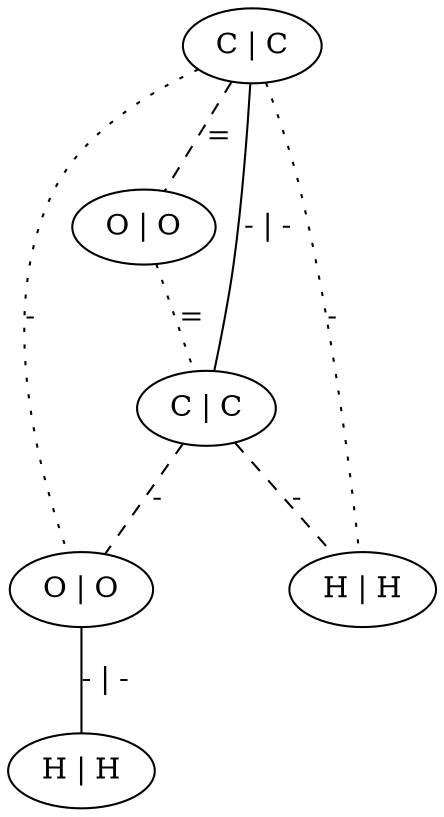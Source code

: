 graph G {
	0 [ label="C | C" ]
	1 [ label="O | O" ]
	2 [ label="C | C" ]
	3 [ label="O | O" ]
	4 [ label="H | H" ]
	5 [ label="H | H" ]
	0 -- 1 [ style=dashed label="=" ]
	0 -- 2 [ label="- | -" ]
	0 -- 3 [ style=dotted label="-" ]
	0 -- 5 [ style=dotted label="-" ]
	1 -- 2 [ style=dotted label="=" ]
	2 -- 3 [ style=dashed label="-" ]
	2 -- 5 [ style=dashed label="-" ]
	3 -- 4 [ label="- | -" ]
}
